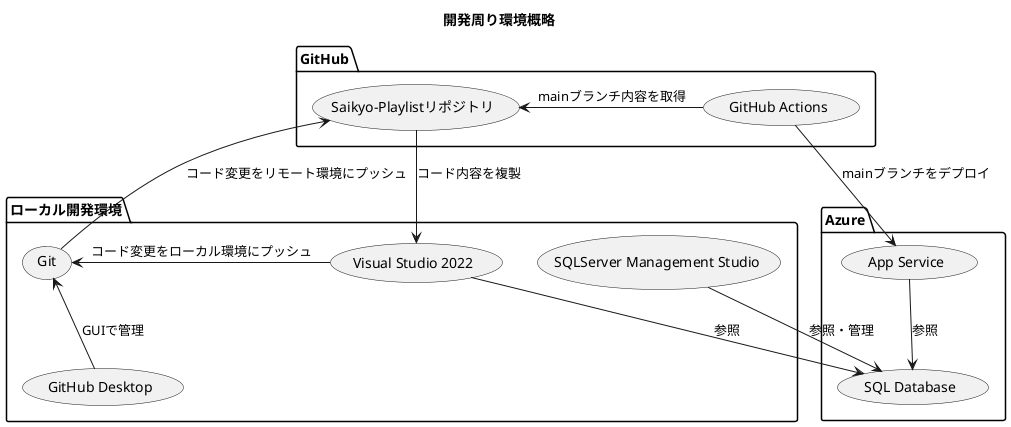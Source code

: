 @startuml "開発周り"

title "開発周り環境概略"


package ローカル開発環境 {
    (Visual Studio 2022) as vs2022
    (Git) as git
    (GitHub Desktop) as githubdesktop
    (SQLServer Management Studio) as SSMS
}

package Azure {
    (SQL Database) as DB
    (App Service) as appservice
}

package GitHub {
    (Saikyo-Playlistリポジトリ) as remote
    (GitHub Actions) as githubActions
}

githubdesktop -up-> git : GUIで管理
vs2022 -> git : コード変更をローカル環境にプッシュ
git --> remote : コード変更をリモート環境にプッシュ
remote --> vs2022 : コード内容を複製


githubActions -> remote : mainブランチ内容を取得
githubActions --> appservice : mainブランチをデプロイ

vs2022 --> DB : 参照
SSMS --> DB : 参照・管理 
appservice --> DB : 参照

@enduml


